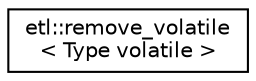 digraph "Graphical Class Hierarchy"
{
  edge [fontname="Helvetica",fontsize="10",labelfontname="Helvetica",labelfontsize="10"];
  node [fontname="Helvetica",fontsize="10",shape=record];
  rankdir="LR";
  Node0 [label="etl::remove_volatile\l\< Type volatile \>",height=0.2,width=0.4,color="black", fillcolor="white", style="filled",URL="$structetl_1_1remove__volatile_3_01Type_01volatile_01_4.html"];
}
